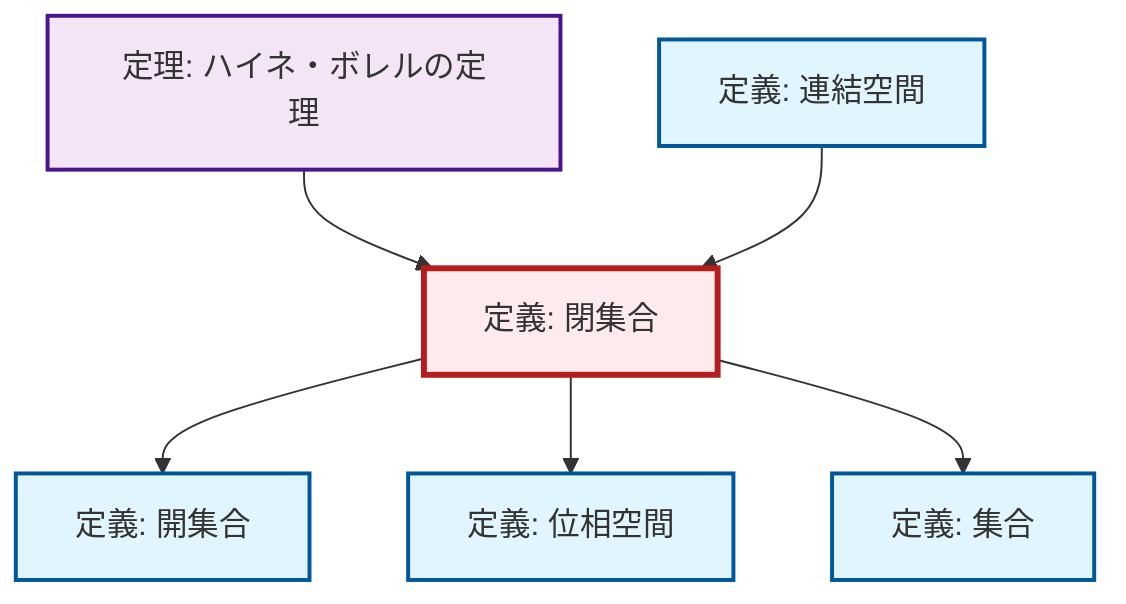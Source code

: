graph TD
    classDef definition fill:#e1f5fe,stroke:#01579b,stroke-width:2px
    classDef theorem fill:#f3e5f5,stroke:#4a148c,stroke-width:2px
    classDef axiom fill:#fff3e0,stroke:#e65100,stroke-width:2px
    classDef example fill:#e8f5e9,stroke:#1b5e20,stroke-width:2px
    classDef current fill:#ffebee,stroke:#b71c1c,stroke-width:3px
    def-open-set["定義: 開集合"]:::definition
    def-closed-set["定義: 閉集合"]:::definition
    def-connected["定義: 連結空間"]:::definition
    thm-heine-borel["定理: ハイネ・ボレルの定理"]:::theorem
    def-topological-space["定義: 位相空間"]:::definition
    def-set["定義: 集合"]:::definition
    thm-heine-borel --> def-closed-set
    def-closed-set --> def-open-set
    def-closed-set --> def-topological-space
    def-connected --> def-closed-set
    def-closed-set --> def-set
    class def-closed-set current